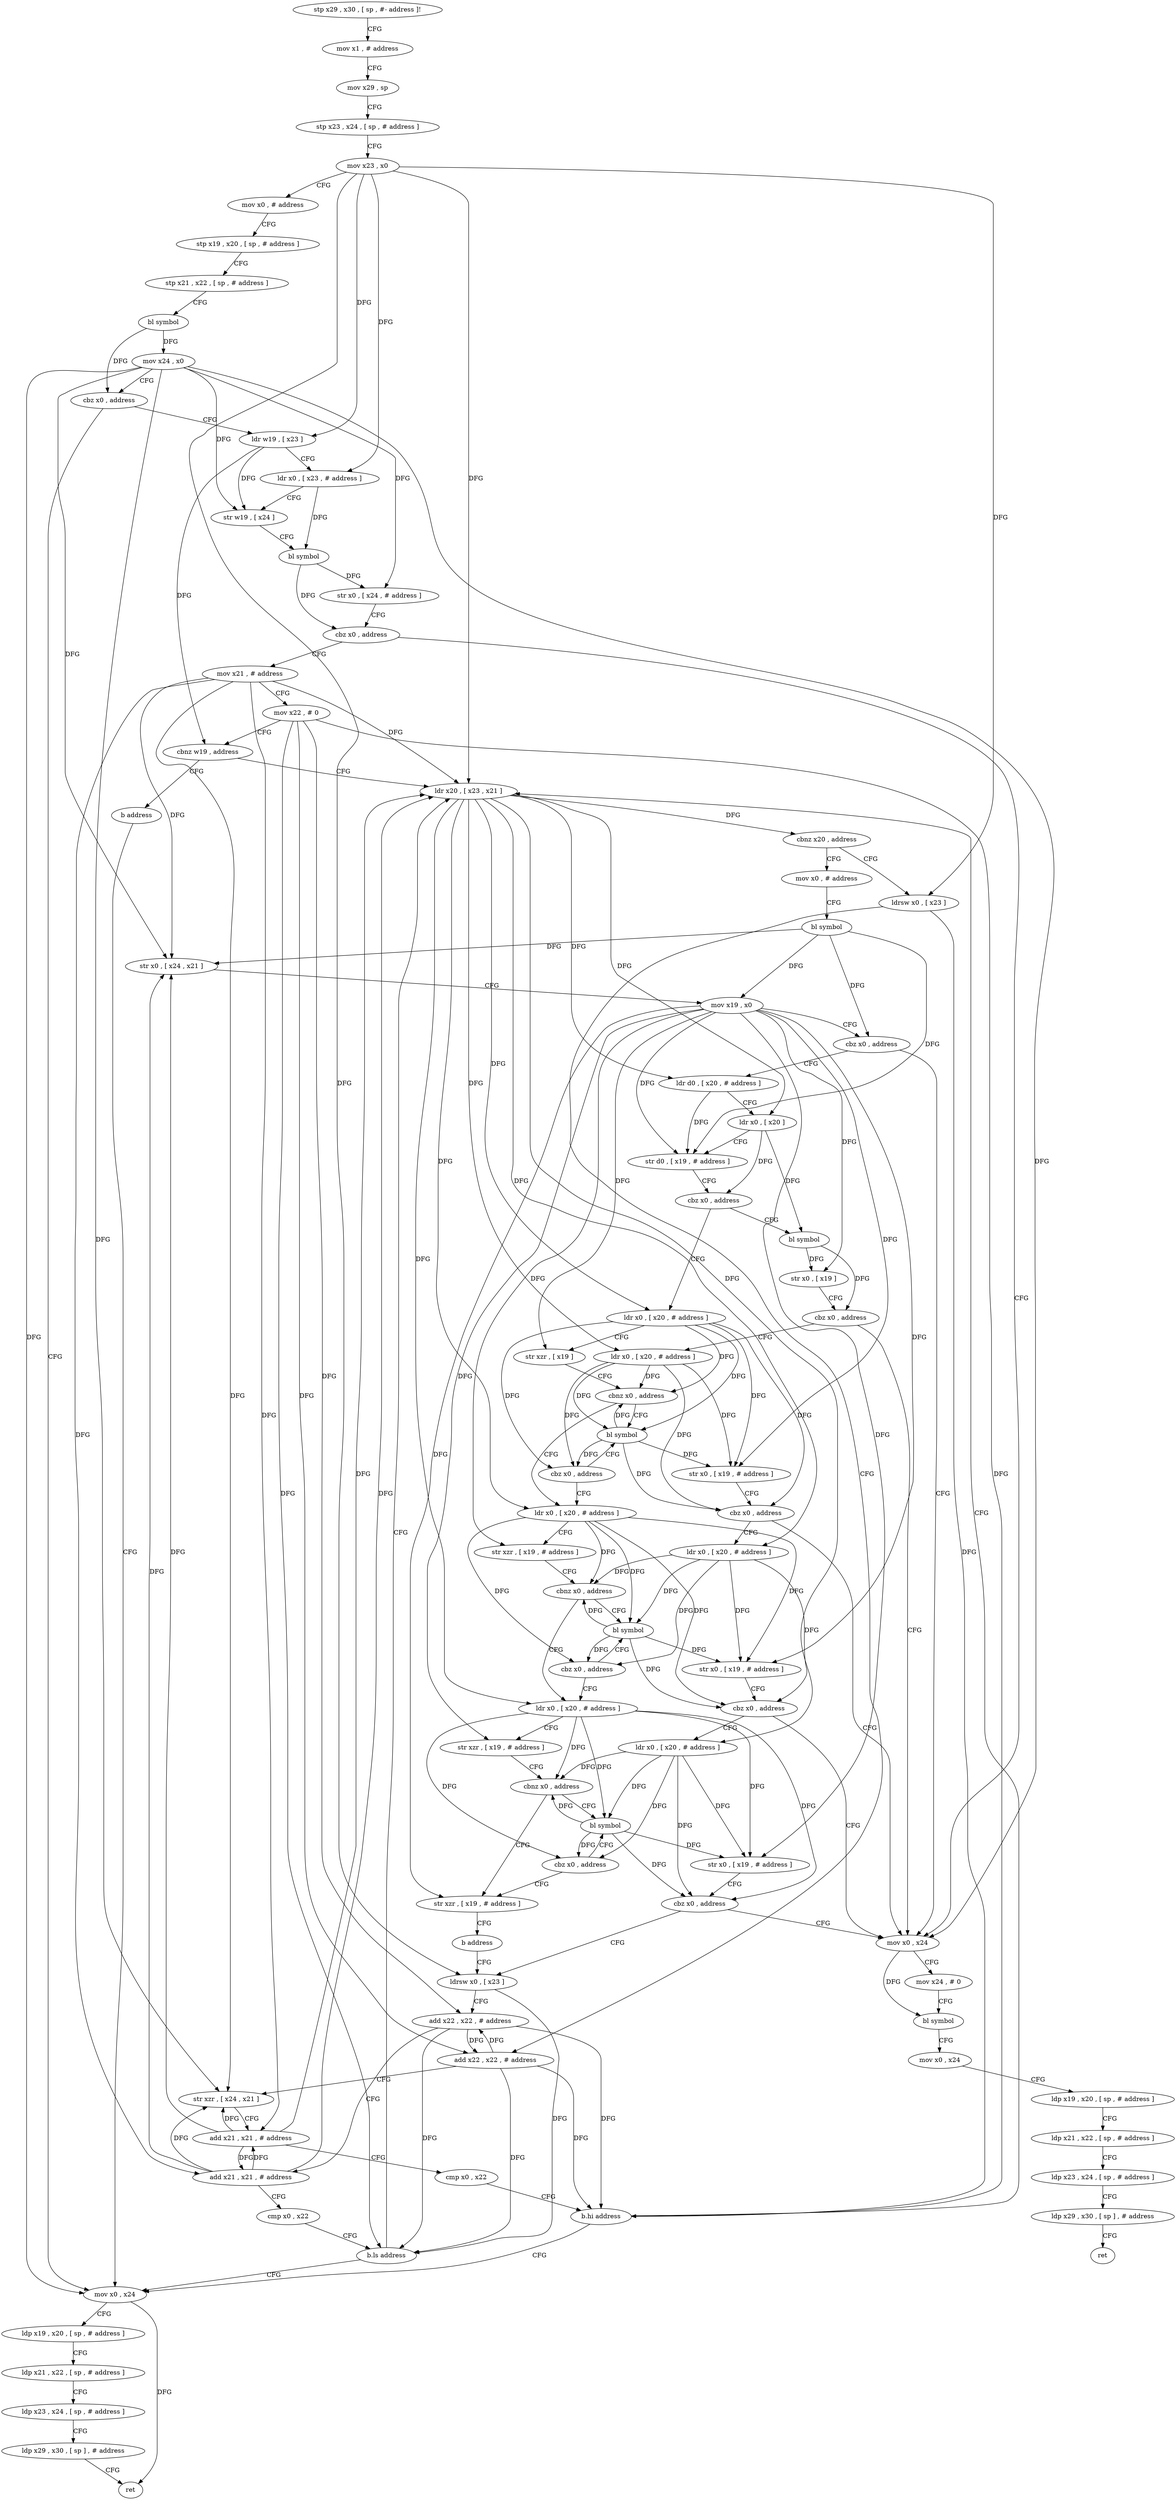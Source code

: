 digraph "func" {
"146768" [label = "stp x29 , x30 , [ sp , #- address ]!" ]
"146772" [label = "mov x1 , # address" ]
"146776" [label = "mov x29 , sp" ]
"146780" [label = "stp x23 , x24 , [ sp , # address ]" ]
"146784" [label = "mov x23 , x0" ]
"146788" [label = "mov x0 , # address" ]
"146792" [label = "stp x19 , x20 , [ sp , # address ]" ]
"146796" [label = "stp x21 , x22 , [ sp , # address ]" ]
"146800" [label = "bl symbol" ]
"146804" [label = "mov x24 , x0" ]
"146808" [label = "cbz x0 , address" ]
"147016" [label = "mov x0 , x24" ]
"146812" [label = "ldr w19 , [ x23 ]" ]
"147020" [label = "ldp x19 , x20 , [ sp , # address ]" ]
"147024" [label = "ldp x21 , x22 , [ sp , # address ]" ]
"147028" [label = "ldp x23 , x24 , [ sp , # address ]" ]
"147032" [label = "ldp x29 , x30 , [ sp ] , # address" ]
"147036" [label = "ret" ]
"146816" [label = "ldr x0 , [ x23 , # address ]" ]
"146820" [label = "str w19 , [ x24 ]" ]
"146824" [label = "bl symbol" ]
"146828" [label = "str x0 , [ x24 , # address ]" ]
"146832" [label = "cbz x0 , address" ]
"147088" [label = "mov x0 , x24" ]
"146836" [label = "mov x21 , # address" ]
"147092" [label = "mov x24 , # 0" ]
"147096" [label = "bl symbol" ]
"147100" [label = "mov x0 , x24" ]
"147104" [label = "ldp x19 , x20 , [ sp , # address ]" ]
"147108" [label = "ldp x21 , x22 , [ sp , # address ]" ]
"147112" [label = "ldp x23 , x24 , [ sp , # address ]" ]
"147116" [label = "ldp x29 , x30 , [ sp ] , # address" ]
"147120" [label = "ret" ]
"146840" [label = "mov x22 , # 0" ]
"146844" [label = "cbnz w19 , address" ]
"146984" [label = "ldr x20 , [ x23 , x21 ]" ]
"146848" [label = "b address" ]
"146988" [label = "cbnz x20 , address" ]
"146856" [label = "mov x0 , # address" ]
"146992" [label = "ldrsw x0 , [ x23 ]" ]
"146860" [label = "bl symbol" ]
"146864" [label = "str x0 , [ x24 , x21 ]" ]
"146868" [label = "mov x19 , x0" ]
"146872" [label = "cbz x0 , address" ]
"146876" [label = "ldr d0 , [ x20 , # address ]" ]
"146996" [label = "add x22 , x22 , # address" ]
"147000" [label = "str xzr , [ x24 , x21 ]" ]
"147004" [label = "add x21 , x21 , # address" ]
"147008" [label = "cmp x0 , x22" ]
"147012" [label = "b.hi address" ]
"146880" [label = "ldr x0 , [ x20 ]" ]
"146884" [label = "str d0 , [ x19 , # address ]" ]
"146888" [label = "cbz x0 , address" ]
"147040" [label = "ldr x0 , [ x20 , # address ]" ]
"146892" [label = "bl symbol" ]
"147044" [label = "str xzr , [ x19 ]" ]
"147048" [label = "cbnz x0 , address" ]
"146912" [label = "bl symbol" ]
"147052" [label = "ldr x0 , [ x20 , # address ]" ]
"146896" [label = "str x0 , [ x19 ]" ]
"146900" [label = "cbz x0 , address" ]
"146904" [label = "ldr x0 , [ x20 , # address ]" ]
"146916" [label = "str x0 , [ x19 , # address ]" ]
"146920" [label = "cbz x0 , address" ]
"146924" [label = "ldr x0 , [ x20 , # address ]" ]
"147056" [label = "str xzr , [ x19 , # address ]" ]
"147060" [label = "cbnz x0 , address" ]
"146932" [label = "bl symbol" ]
"147064" [label = "ldr x0 , [ x20 , # address ]" ]
"146908" [label = "cbz x0 , address" ]
"146928" [label = "cbz x0 , address" ]
"146936" [label = "str x0 , [ x19 , # address ]" ]
"146940" [label = "cbz x0 , address" ]
"146944" [label = "ldr x0 , [ x20 , # address ]" ]
"147068" [label = "str xzr , [ x19 , # address ]" ]
"147072" [label = "cbnz x0 , address" ]
"146952" [label = "bl symbol" ]
"147076" [label = "str xzr , [ x19 , # address ]" ]
"146948" [label = "cbz x0 , address" ]
"146956" [label = "str x0 , [ x19 , # address ]" ]
"146960" [label = "cbz x0 , address" ]
"146964" [label = "ldrsw x0 , [ x23 ]" ]
"147080" [label = "b address" ]
"146968" [label = "add x22 , x22 , # address" ]
"146972" [label = "add x21 , x21 , # address" ]
"146976" [label = "cmp x0 , x22" ]
"146980" [label = "b.ls address" ]
"146768" -> "146772" [ label = "CFG" ]
"146772" -> "146776" [ label = "CFG" ]
"146776" -> "146780" [ label = "CFG" ]
"146780" -> "146784" [ label = "CFG" ]
"146784" -> "146788" [ label = "CFG" ]
"146784" -> "146812" [ label = "DFG" ]
"146784" -> "146816" [ label = "DFG" ]
"146784" -> "146984" [ label = "DFG" ]
"146784" -> "146992" [ label = "DFG" ]
"146784" -> "146964" [ label = "DFG" ]
"146788" -> "146792" [ label = "CFG" ]
"146792" -> "146796" [ label = "CFG" ]
"146796" -> "146800" [ label = "CFG" ]
"146800" -> "146804" [ label = "DFG" ]
"146800" -> "146808" [ label = "DFG" ]
"146804" -> "146808" [ label = "CFG" ]
"146804" -> "147016" [ label = "DFG" ]
"146804" -> "146820" [ label = "DFG" ]
"146804" -> "146828" [ label = "DFG" ]
"146804" -> "147088" [ label = "DFG" ]
"146804" -> "146864" [ label = "DFG" ]
"146804" -> "147000" [ label = "DFG" ]
"146808" -> "147016" [ label = "CFG" ]
"146808" -> "146812" [ label = "CFG" ]
"147016" -> "147020" [ label = "CFG" ]
"147016" -> "147036" [ label = "DFG" ]
"146812" -> "146816" [ label = "CFG" ]
"146812" -> "146820" [ label = "DFG" ]
"146812" -> "146844" [ label = "DFG" ]
"147020" -> "147024" [ label = "CFG" ]
"147024" -> "147028" [ label = "CFG" ]
"147028" -> "147032" [ label = "CFG" ]
"147032" -> "147036" [ label = "CFG" ]
"146816" -> "146820" [ label = "CFG" ]
"146816" -> "146824" [ label = "DFG" ]
"146820" -> "146824" [ label = "CFG" ]
"146824" -> "146828" [ label = "DFG" ]
"146824" -> "146832" [ label = "DFG" ]
"146828" -> "146832" [ label = "CFG" ]
"146832" -> "147088" [ label = "CFG" ]
"146832" -> "146836" [ label = "CFG" ]
"147088" -> "147092" [ label = "CFG" ]
"147088" -> "147096" [ label = "DFG" ]
"146836" -> "146840" [ label = "CFG" ]
"146836" -> "146984" [ label = "DFG" ]
"146836" -> "146864" [ label = "DFG" ]
"146836" -> "147000" [ label = "DFG" ]
"146836" -> "147004" [ label = "DFG" ]
"146836" -> "146972" [ label = "DFG" ]
"147092" -> "147096" [ label = "CFG" ]
"147096" -> "147100" [ label = "CFG" ]
"147100" -> "147104" [ label = "CFG" ]
"147104" -> "147108" [ label = "CFG" ]
"147108" -> "147112" [ label = "CFG" ]
"147112" -> "147116" [ label = "CFG" ]
"147116" -> "147120" [ label = "CFG" ]
"146840" -> "146844" [ label = "CFG" ]
"146840" -> "146996" [ label = "DFG" ]
"146840" -> "147012" [ label = "DFG" ]
"146840" -> "146968" [ label = "DFG" ]
"146840" -> "146980" [ label = "DFG" ]
"146844" -> "146984" [ label = "CFG" ]
"146844" -> "146848" [ label = "CFG" ]
"146984" -> "146988" [ label = "DFG" ]
"146984" -> "146876" [ label = "DFG" ]
"146984" -> "146880" [ label = "DFG" ]
"146984" -> "147040" [ label = "DFG" ]
"146984" -> "147052" [ label = "DFG" ]
"146984" -> "146904" [ label = "DFG" ]
"146984" -> "146924" [ label = "DFG" ]
"146984" -> "147064" [ label = "DFG" ]
"146984" -> "146944" [ label = "DFG" ]
"146848" -> "147016" [ label = "CFG" ]
"146988" -> "146856" [ label = "CFG" ]
"146988" -> "146992" [ label = "CFG" ]
"146856" -> "146860" [ label = "CFG" ]
"146992" -> "146996" [ label = "CFG" ]
"146992" -> "147012" [ label = "DFG" ]
"146860" -> "146864" [ label = "DFG" ]
"146860" -> "146868" [ label = "DFG" ]
"146860" -> "146872" [ label = "DFG" ]
"146860" -> "146884" [ label = "DFG" ]
"146864" -> "146868" [ label = "CFG" ]
"146868" -> "146872" [ label = "CFG" ]
"146868" -> "146884" [ label = "DFG" ]
"146868" -> "147044" [ label = "DFG" ]
"146868" -> "146896" [ label = "DFG" ]
"146868" -> "146916" [ label = "DFG" ]
"146868" -> "147056" [ label = "DFG" ]
"146868" -> "146936" [ label = "DFG" ]
"146868" -> "147068" [ label = "DFG" ]
"146868" -> "146956" [ label = "DFG" ]
"146868" -> "147076" [ label = "DFG" ]
"146872" -> "147088" [ label = "CFG" ]
"146872" -> "146876" [ label = "CFG" ]
"146876" -> "146880" [ label = "CFG" ]
"146876" -> "146884" [ label = "DFG" ]
"146996" -> "147000" [ label = "CFG" ]
"146996" -> "147012" [ label = "DFG" ]
"146996" -> "146968" [ label = "DFG" ]
"146996" -> "146980" [ label = "DFG" ]
"147000" -> "147004" [ label = "CFG" ]
"147004" -> "147008" [ label = "CFG" ]
"147004" -> "146984" [ label = "DFG" ]
"147004" -> "147000" [ label = "DFG" ]
"147004" -> "146864" [ label = "DFG" ]
"147004" -> "146972" [ label = "DFG" ]
"147008" -> "147012" [ label = "CFG" ]
"147012" -> "146984" [ label = "CFG" ]
"147012" -> "147016" [ label = "CFG" ]
"146880" -> "146884" [ label = "CFG" ]
"146880" -> "146888" [ label = "DFG" ]
"146880" -> "146892" [ label = "DFG" ]
"146884" -> "146888" [ label = "CFG" ]
"146888" -> "147040" [ label = "CFG" ]
"146888" -> "146892" [ label = "CFG" ]
"147040" -> "147044" [ label = "CFG" ]
"147040" -> "147048" [ label = "DFG" ]
"147040" -> "146912" [ label = "DFG" ]
"147040" -> "146916" [ label = "DFG" ]
"147040" -> "146920" [ label = "DFG" ]
"147040" -> "146908" [ label = "DFG" ]
"146892" -> "146896" [ label = "DFG" ]
"146892" -> "146900" [ label = "DFG" ]
"147044" -> "147048" [ label = "CFG" ]
"147048" -> "146912" [ label = "CFG" ]
"147048" -> "147052" [ label = "CFG" ]
"146912" -> "146916" [ label = "DFG" ]
"146912" -> "147048" [ label = "DFG" ]
"146912" -> "146920" [ label = "DFG" ]
"146912" -> "146908" [ label = "DFG" ]
"147052" -> "147056" [ label = "CFG" ]
"147052" -> "147060" [ label = "DFG" ]
"147052" -> "146928" [ label = "DFG" ]
"147052" -> "146932" [ label = "DFG" ]
"147052" -> "146936" [ label = "DFG" ]
"147052" -> "146940" [ label = "DFG" ]
"146896" -> "146900" [ label = "CFG" ]
"146900" -> "147088" [ label = "CFG" ]
"146900" -> "146904" [ label = "CFG" ]
"146904" -> "146908" [ label = "DFG" ]
"146904" -> "147048" [ label = "DFG" ]
"146904" -> "146912" [ label = "DFG" ]
"146904" -> "146916" [ label = "DFG" ]
"146904" -> "146920" [ label = "DFG" ]
"146916" -> "146920" [ label = "CFG" ]
"146920" -> "147088" [ label = "CFG" ]
"146920" -> "146924" [ label = "CFG" ]
"146924" -> "146928" [ label = "DFG" ]
"146924" -> "147060" [ label = "DFG" ]
"146924" -> "146932" [ label = "DFG" ]
"146924" -> "146936" [ label = "DFG" ]
"146924" -> "146940" [ label = "DFG" ]
"147056" -> "147060" [ label = "CFG" ]
"147060" -> "146932" [ label = "CFG" ]
"147060" -> "147064" [ label = "CFG" ]
"146932" -> "146936" [ label = "DFG" ]
"146932" -> "147060" [ label = "DFG" ]
"146932" -> "146928" [ label = "DFG" ]
"146932" -> "146940" [ label = "DFG" ]
"147064" -> "147068" [ label = "CFG" ]
"147064" -> "147072" [ label = "DFG" ]
"147064" -> "146948" [ label = "DFG" ]
"147064" -> "146952" [ label = "DFG" ]
"147064" -> "146956" [ label = "DFG" ]
"147064" -> "146960" [ label = "DFG" ]
"146908" -> "147052" [ label = "CFG" ]
"146908" -> "146912" [ label = "CFG" ]
"146928" -> "147064" [ label = "CFG" ]
"146928" -> "146932" [ label = "CFG" ]
"146936" -> "146940" [ label = "CFG" ]
"146940" -> "147088" [ label = "CFG" ]
"146940" -> "146944" [ label = "CFG" ]
"146944" -> "146948" [ label = "DFG" ]
"146944" -> "147072" [ label = "DFG" ]
"146944" -> "146952" [ label = "DFG" ]
"146944" -> "146956" [ label = "DFG" ]
"146944" -> "146960" [ label = "DFG" ]
"147068" -> "147072" [ label = "CFG" ]
"147072" -> "146952" [ label = "CFG" ]
"147072" -> "147076" [ label = "CFG" ]
"146952" -> "146956" [ label = "DFG" ]
"146952" -> "147072" [ label = "DFG" ]
"146952" -> "146948" [ label = "DFG" ]
"146952" -> "146960" [ label = "DFG" ]
"147076" -> "147080" [ label = "CFG" ]
"146948" -> "147076" [ label = "CFG" ]
"146948" -> "146952" [ label = "CFG" ]
"146956" -> "146960" [ label = "CFG" ]
"146960" -> "147088" [ label = "CFG" ]
"146960" -> "146964" [ label = "CFG" ]
"146964" -> "146968" [ label = "CFG" ]
"146964" -> "146980" [ label = "DFG" ]
"147080" -> "146964" [ label = "CFG" ]
"146968" -> "146972" [ label = "CFG" ]
"146968" -> "146996" [ label = "DFG" ]
"146968" -> "147012" [ label = "DFG" ]
"146968" -> "146980" [ label = "DFG" ]
"146972" -> "146976" [ label = "CFG" ]
"146972" -> "146984" [ label = "DFG" ]
"146972" -> "147000" [ label = "DFG" ]
"146972" -> "147004" [ label = "DFG" ]
"146972" -> "146864" [ label = "DFG" ]
"146976" -> "146980" [ label = "CFG" ]
"146980" -> "147016" [ label = "CFG" ]
"146980" -> "146984" [ label = "CFG" ]
}
